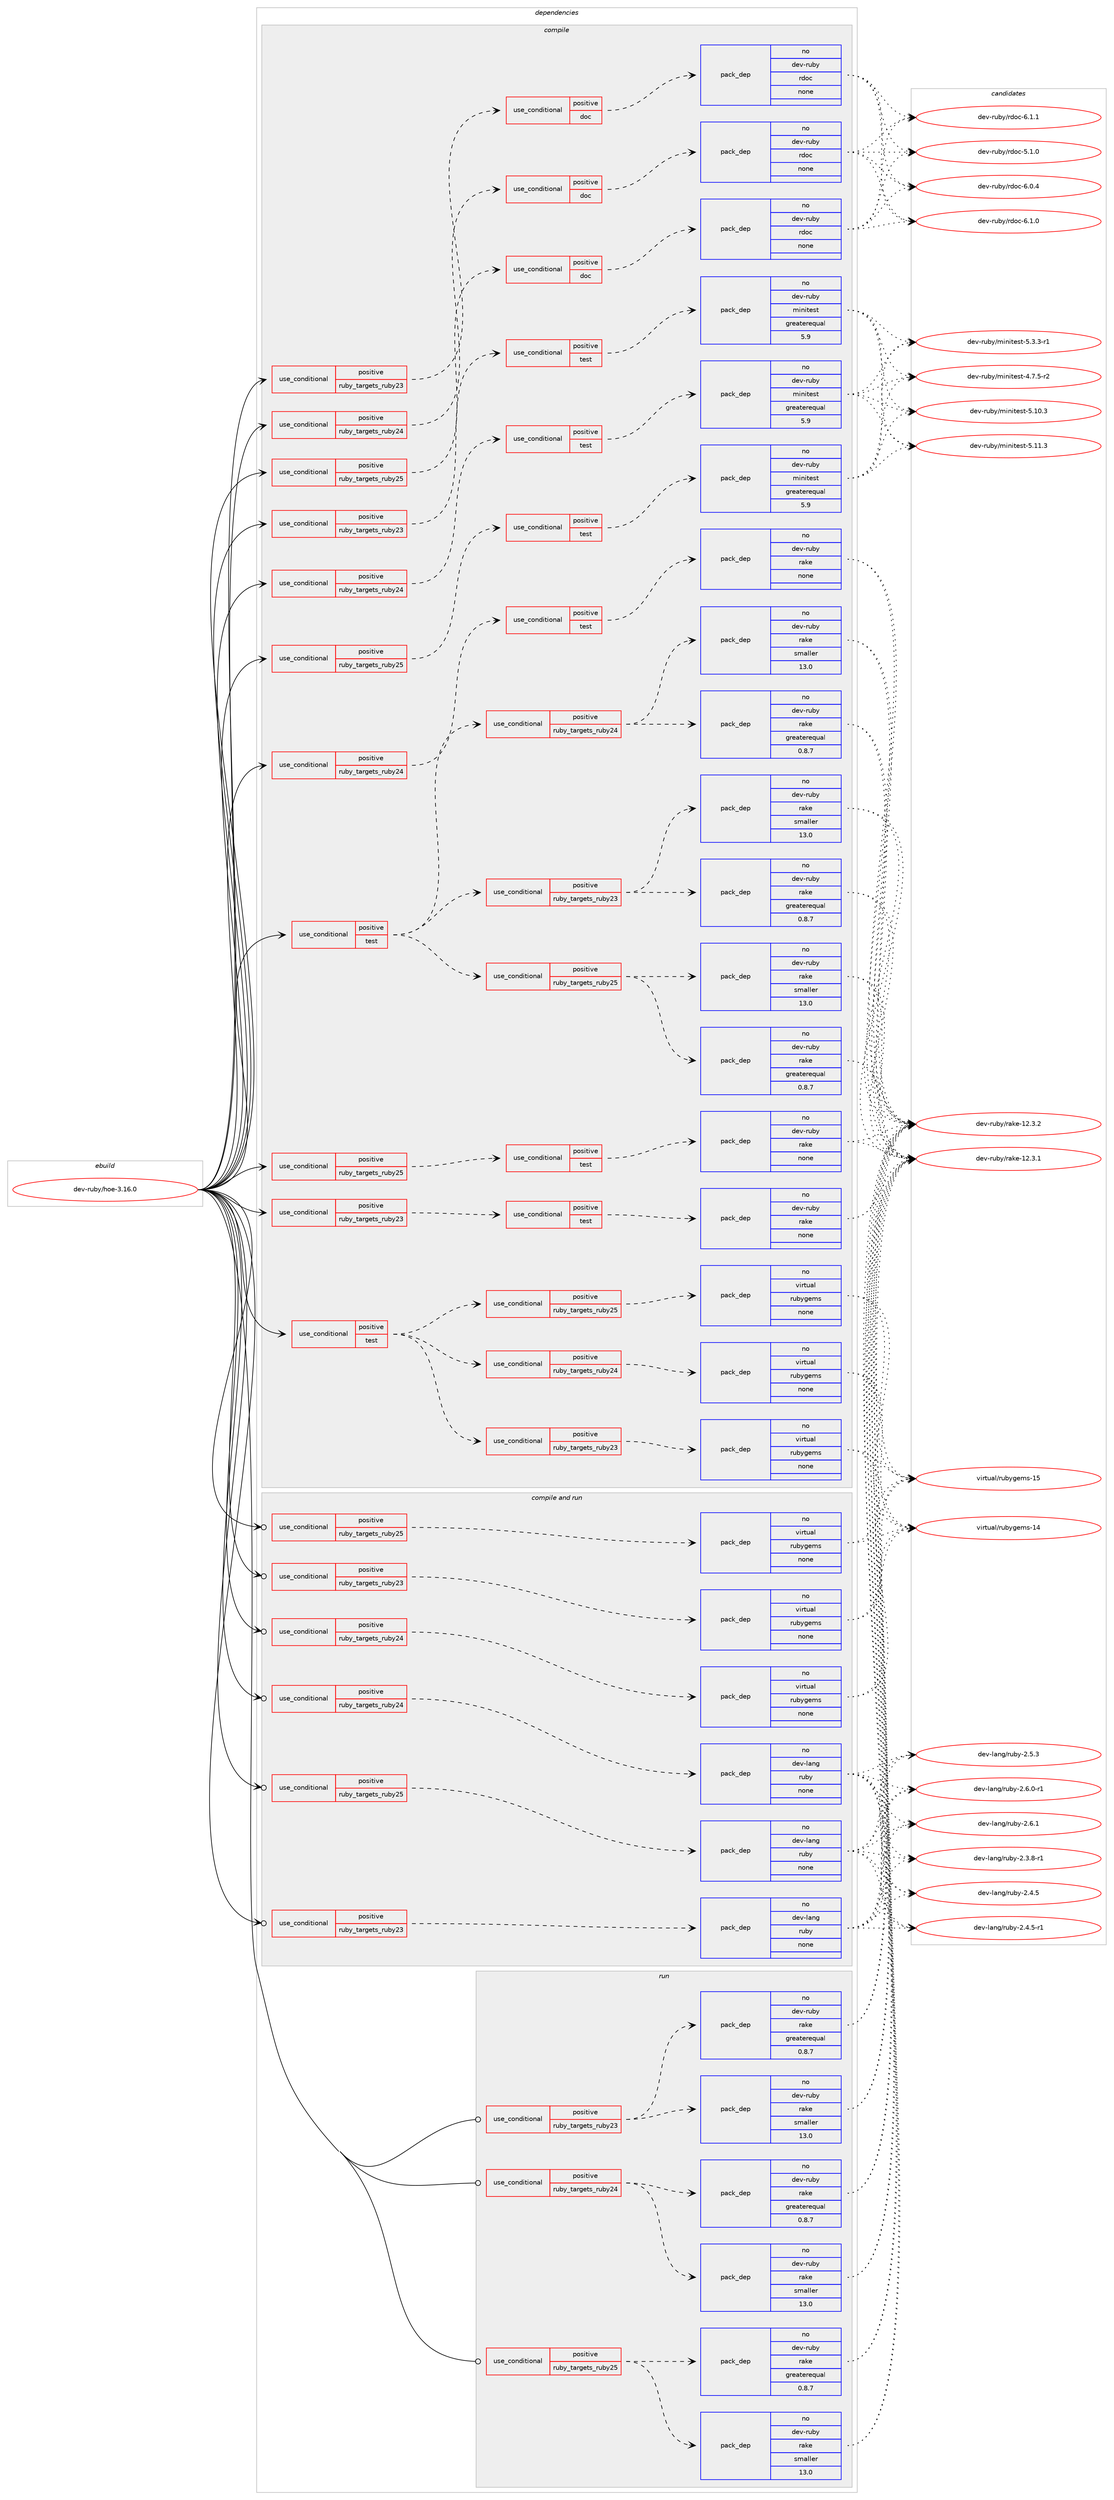 digraph prolog {

# *************
# Graph options
# *************

newrank=true;
concentrate=true;
compound=true;
graph [rankdir=LR,fontname=Helvetica,fontsize=10,ranksep=1.5];#, ranksep=2.5, nodesep=0.2];
edge  [arrowhead=vee];
node  [fontname=Helvetica,fontsize=10];

# **********
# The ebuild
# **********

subgraph cluster_leftcol {
color=gray;
rank=same;
label=<<i>ebuild</i>>;
id [label="dev-ruby/hoe-3.16.0", color=red, width=4, href="../dev-ruby/hoe-3.16.0.svg"];
}

# ****************
# The dependencies
# ****************

subgraph cluster_midcol {
color=gray;
label=<<i>dependencies</i>>;
subgraph cluster_compile {
fillcolor="#eeeeee";
style=filled;
label=<<i>compile</i>>;
subgraph cond402000 {
dependency1497497 [label=<<TABLE BORDER="0" CELLBORDER="1" CELLSPACING="0" CELLPADDING="4"><TR><TD ROWSPAN="3" CELLPADDING="10">use_conditional</TD></TR><TR><TD>positive</TD></TR><TR><TD>ruby_targets_ruby23</TD></TR></TABLE>>, shape=none, color=red];
subgraph cond402001 {
dependency1497498 [label=<<TABLE BORDER="0" CELLBORDER="1" CELLSPACING="0" CELLPADDING="4"><TR><TD ROWSPAN="3" CELLPADDING="10">use_conditional</TD></TR><TR><TD>positive</TD></TR><TR><TD>doc</TD></TR></TABLE>>, shape=none, color=red];
subgraph pack1072052 {
dependency1497499 [label=<<TABLE BORDER="0" CELLBORDER="1" CELLSPACING="0" CELLPADDING="4" WIDTH="220"><TR><TD ROWSPAN="6" CELLPADDING="30">pack_dep</TD></TR><TR><TD WIDTH="110">no</TD></TR><TR><TD>dev-ruby</TD></TR><TR><TD>rdoc</TD></TR><TR><TD>none</TD></TR><TR><TD></TD></TR></TABLE>>, shape=none, color=blue];
}
dependency1497498:e -> dependency1497499:w [weight=20,style="dashed",arrowhead="vee"];
}
dependency1497497:e -> dependency1497498:w [weight=20,style="dashed",arrowhead="vee"];
}
id:e -> dependency1497497:w [weight=20,style="solid",arrowhead="vee"];
subgraph cond402002 {
dependency1497500 [label=<<TABLE BORDER="0" CELLBORDER="1" CELLSPACING="0" CELLPADDING="4"><TR><TD ROWSPAN="3" CELLPADDING="10">use_conditional</TD></TR><TR><TD>positive</TD></TR><TR><TD>ruby_targets_ruby23</TD></TR></TABLE>>, shape=none, color=red];
subgraph cond402003 {
dependency1497501 [label=<<TABLE BORDER="0" CELLBORDER="1" CELLSPACING="0" CELLPADDING="4"><TR><TD ROWSPAN="3" CELLPADDING="10">use_conditional</TD></TR><TR><TD>positive</TD></TR><TR><TD>test</TD></TR></TABLE>>, shape=none, color=red];
subgraph pack1072053 {
dependency1497502 [label=<<TABLE BORDER="0" CELLBORDER="1" CELLSPACING="0" CELLPADDING="4" WIDTH="220"><TR><TD ROWSPAN="6" CELLPADDING="30">pack_dep</TD></TR><TR><TD WIDTH="110">no</TD></TR><TR><TD>dev-ruby</TD></TR><TR><TD>minitest</TD></TR><TR><TD>greaterequal</TD></TR><TR><TD>5.9</TD></TR></TABLE>>, shape=none, color=blue];
}
dependency1497501:e -> dependency1497502:w [weight=20,style="dashed",arrowhead="vee"];
}
dependency1497500:e -> dependency1497501:w [weight=20,style="dashed",arrowhead="vee"];
}
id:e -> dependency1497500:w [weight=20,style="solid",arrowhead="vee"];
subgraph cond402004 {
dependency1497503 [label=<<TABLE BORDER="0" CELLBORDER="1" CELLSPACING="0" CELLPADDING="4"><TR><TD ROWSPAN="3" CELLPADDING="10">use_conditional</TD></TR><TR><TD>positive</TD></TR><TR><TD>ruby_targets_ruby23</TD></TR></TABLE>>, shape=none, color=red];
subgraph cond402005 {
dependency1497504 [label=<<TABLE BORDER="0" CELLBORDER="1" CELLSPACING="0" CELLPADDING="4"><TR><TD ROWSPAN="3" CELLPADDING="10">use_conditional</TD></TR><TR><TD>positive</TD></TR><TR><TD>test</TD></TR></TABLE>>, shape=none, color=red];
subgraph pack1072054 {
dependency1497505 [label=<<TABLE BORDER="0" CELLBORDER="1" CELLSPACING="0" CELLPADDING="4" WIDTH="220"><TR><TD ROWSPAN="6" CELLPADDING="30">pack_dep</TD></TR><TR><TD WIDTH="110">no</TD></TR><TR><TD>dev-ruby</TD></TR><TR><TD>rake</TD></TR><TR><TD>none</TD></TR><TR><TD></TD></TR></TABLE>>, shape=none, color=blue];
}
dependency1497504:e -> dependency1497505:w [weight=20,style="dashed",arrowhead="vee"];
}
dependency1497503:e -> dependency1497504:w [weight=20,style="dashed",arrowhead="vee"];
}
id:e -> dependency1497503:w [weight=20,style="solid",arrowhead="vee"];
subgraph cond402006 {
dependency1497506 [label=<<TABLE BORDER="0" CELLBORDER="1" CELLSPACING="0" CELLPADDING="4"><TR><TD ROWSPAN="3" CELLPADDING="10">use_conditional</TD></TR><TR><TD>positive</TD></TR><TR><TD>ruby_targets_ruby24</TD></TR></TABLE>>, shape=none, color=red];
subgraph cond402007 {
dependency1497507 [label=<<TABLE BORDER="0" CELLBORDER="1" CELLSPACING="0" CELLPADDING="4"><TR><TD ROWSPAN="3" CELLPADDING="10">use_conditional</TD></TR><TR><TD>positive</TD></TR><TR><TD>doc</TD></TR></TABLE>>, shape=none, color=red];
subgraph pack1072055 {
dependency1497508 [label=<<TABLE BORDER="0" CELLBORDER="1" CELLSPACING="0" CELLPADDING="4" WIDTH="220"><TR><TD ROWSPAN="6" CELLPADDING="30">pack_dep</TD></TR><TR><TD WIDTH="110">no</TD></TR><TR><TD>dev-ruby</TD></TR><TR><TD>rdoc</TD></TR><TR><TD>none</TD></TR><TR><TD></TD></TR></TABLE>>, shape=none, color=blue];
}
dependency1497507:e -> dependency1497508:w [weight=20,style="dashed",arrowhead="vee"];
}
dependency1497506:e -> dependency1497507:w [weight=20,style="dashed",arrowhead="vee"];
}
id:e -> dependency1497506:w [weight=20,style="solid",arrowhead="vee"];
subgraph cond402008 {
dependency1497509 [label=<<TABLE BORDER="0" CELLBORDER="1" CELLSPACING="0" CELLPADDING="4"><TR><TD ROWSPAN="3" CELLPADDING="10">use_conditional</TD></TR><TR><TD>positive</TD></TR><TR><TD>ruby_targets_ruby24</TD></TR></TABLE>>, shape=none, color=red];
subgraph cond402009 {
dependency1497510 [label=<<TABLE BORDER="0" CELLBORDER="1" CELLSPACING="0" CELLPADDING="4"><TR><TD ROWSPAN="3" CELLPADDING="10">use_conditional</TD></TR><TR><TD>positive</TD></TR><TR><TD>test</TD></TR></TABLE>>, shape=none, color=red];
subgraph pack1072056 {
dependency1497511 [label=<<TABLE BORDER="0" CELLBORDER="1" CELLSPACING="0" CELLPADDING="4" WIDTH="220"><TR><TD ROWSPAN="6" CELLPADDING="30">pack_dep</TD></TR><TR><TD WIDTH="110">no</TD></TR><TR><TD>dev-ruby</TD></TR><TR><TD>minitest</TD></TR><TR><TD>greaterequal</TD></TR><TR><TD>5.9</TD></TR></TABLE>>, shape=none, color=blue];
}
dependency1497510:e -> dependency1497511:w [weight=20,style="dashed",arrowhead="vee"];
}
dependency1497509:e -> dependency1497510:w [weight=20,style="dashed",arrowhead="vee"];
}
id:e -> dependency1497509:w [weight=20,style="solid",arrowhead="vee"];
subgraph cond402010 {
dependency1497512 [label=<<TABLE BORDER="0" CELLBORDER="1" CELLSPACING="0" CELLPADDING="4"><TR><TD ROWSPAN="3" CELLPADDING="10">use_conditional</TD></TR><TR><TD>positive</TD></TR><TR><TD>ruby_targets_ruby24</TD></TR></TABLE>>, shape=none, color=red];
subgraph cond402011 {
dependency1497513 [label=<<TABLE BORDER="0" CELLBORDER="1" CELLSPACING="0" CELLPADDING="4"><TR><TD ROWSPAN="3" CELLPADDING="10">use_conditional</TD></TR><TR><TD>positive</TD></TR><TR><TD>test</TD></TR></TABLE>>, shape=none, color=red];
subgraph pack1072057 {
dependency1497514 [label=<<TABLE BORDER="0" CELLBORDER="1" CELLSPACING="0" CELLPADDING="4" WIDTH="220"><TR><TD ROWSPAN="6" CELLPADDING="30">pack_dep</TD></TR><TR><TD WIDTH="110">no</TD></TR><TR><TD>dev-ruby</TD></TR><TR><TD>rake</TD></TR><TR><TD>none</TD></TR><TR><TD></TD></TR></TABLE>>, shape=none, color=blue];
}
dependency1497513:e -> dependency1497514:w [weight=20,style="dashed",arrowhead="vee"];
}
dependency1497512:e -> dependency1497513:w [weight=20,style="dashed",arrowhead="vee"];
}
id:e -> dependency1497512:w [weight=20,style="solid",arrowhead="vee"];
subgraph cond402012 {
dependency1497515 [label=<<TABLE BORDER="0" CELLBORDER="1" CELLSPACING="0" CELLPADDING="4"><TR><TD ROWSPAN="3" CELLPADDING="10">use_conditional</TD></TR><TR><TD>positive</TD></TR><TR><TD>ruby_targets_ruby25</TD></TR></TABLE>>, shape=none, color=red];
subgraph cond402013 {
dependency1497516 [label=<<TABLE BORDER="0" CELLBORDER="1" CELLSPACING="0" CELLPADDING="4"><TR><TD ROWSPAN="3" CELLPADDING="10">use_conditional</TD></TR><TR><TD>positive</TD></TR><TR><TD>doc</TD></TR></TABLE>>, shape=none, color=red];
subgraph pack1072058 {
dependency1497517 [label=<<TABLE BORDER="0" CELLBORDER="1" CELLSPACING="0" CELLPADDING="4" WIDTH="220"><TR><TD ROWSPAN="6" CELLPADDING="30">pack_dep</TD></TR><TR><TD WIDTH="110">no</TD></TR><TR><TD>dev-ruby</TD></TR><TR><TD>rdoc</TD></TR><TR><TD>none</TD></TR><TR><TD></TD></TR></TABLE>>, shape=none, color=blue];
}
dependency1497516:e -> dependency1497517:w [weight=20,style="dashed",arrowhead="vee"];
}
dependency1497515:e -> dependency1497516:w [weight=20,style="dashed",arrowhead="vee"];
}
id:e -> dependency1497515:w [weight=20,style="solid",arrowhead="vee"];
subgraph cond402014 {
dependency1497518 [label=<<TABLE BORDER="0" CELLBORDER="1" CELLSPACING="0" CELLPADDING="4"><TR><TD ROWSPAN="3" CELLPADDING="10">use_conditional</TD></TR><TR><TD>positive</TD></TR><TR><TD>ruby_targets_ruby25</TD></TR></TABLE>>, shape=none, color=red];
subgraph cond402015 {
dependency1497519 [label=<<TABLE BORDER="0" CELLBORDER="1" CELLSPACING="0" CELLPADDING="4"><TR><TD ROWSPAN="3" CELLPADDING="10">use_conditional</TD></TR><TR><TD>positive</TD></TR><TR><TD>test</TD></TR></TABLE>>, shape=none, color=red];
subgraph pack1072059 {
dependency1497520 [label=<<TABLE BORDER="0" CELLBORDER="1" CELLSPACING="0" CELLPADDING="4" WIDTH="220"><TR><TD ROWSPAN="6" CELLPADDING="30">pack_dep</TD></TR><TR><TD WIDTH="110">no</TD></TR><TR><TD>dev-ruby</TD></TR><TR><TD>minitest</TD></TR><TR><TD>greaterequal</TD></TR><TR><TD>5.9</TD></TR></TABLE>>, shape=none, color=blue];
}
dependency1497519:e -> dependency1497520:w [weight=20,style="dashed",arrowhead="vee"];
}
dependency1497518:e -> dependency1497519:w [weight=20,style="dashed",arrowhead="vee"];
}
id:e -> dependency1497518:w [weight=20,style="solid",arrowhead="vee"];
subgraph cond402016 {
dependency1497521 [label=<<TABLE BORDER="0" CELLBORDER="1" CELLSPACING="0" CELLPADDING="4"><TR><TD ROWSPAN="3" CELLPADDING="10">use_conditional</TD></TR><TR><TD>positive</TD></TR><TR><TD>ruby_targets_ruby25</TD></TR></TABLE>>, shape=none, color=red];
subgraph cond402017 {
dependency1497522 [label=<<TABLE BORDER="0" CELLBORDER="1" CELLSPACING="0" CELLPADDING="4"><TR><TD ROWSPAN="3" CELLPADDING="10">use_conditional</TD></TR><TR><TD>positive</TD></TR><TR><TD>test</TD></TR></TABLE>>, shape=none, color=red];
subgraph pack1072060 {
dependency1497523 [label=<<TABLE BORDER="0" CELLBORDER="1" CELLSPACING="0" CELLPADDING="4" WIDTH="220"><TR><TD ROWSPAN="6" CELLPADDING="30">pack_dep</TD></TR><TR><TD WIDTH="110">no</TD></TR><TR><TD>dev-ruby</TD></TR><TR><TD>rake</TD></TR><TR><TD>none</TD></TR><TR><TD></TD></TR></TABLE>>, shape=none, color=blue];
}
dependency1497522:e -> dependency1497523:w [weight=20,style="dashed",arrowhead="vee"];
}
dependency1497521:e -> dependency1497522:w [weight=20,style="dashed",arrowhead="vee"];
}
id:e -> dependency1497521:w [weight=20,style="solid",arrowhead="vee"];
subgraph cond402018 {
dependency1497524 [label=<<TABLE BORDER="0" CELLBORDER="1" CELLSPACING="0" CELLPADDING="4"><TR><TD ROWSPAN="3" CELLPADDING="10">use_conditional</TD></TR><TR><TD>positive</TD></TR><TR><TD>test</TD></TR></TABLE>>, shape=none, color=red];
subgraph cond402019 {
dependency1497525 [label=<<TABLE BORDER="0" CELLBORDER="1" CELLSPACING="0" CELLPADDING="4"><TR><TD ROWSPAN="3" CELLPADDING="10">use_conditional</TD></TR><TR><TD>positive</TD></TR><TR><TD>ruby_targets_ruby23</TD></TR></TABLE>>, shape=none, color=red];
subgraph pack1072061 {
dependency1497526 [label=<<TABLE BORDER="0" CELLBORDER="1" CELLSPACING="0" CELLPADDING="4" WIDTH="220"><TR><TD ROWSPAN="6" CELLPADDING="30">pack_dep</TD></TR><TR><TD WIDTH="110">no</TD></TR><TR><TD>dev-ruby</TD></TR><TR><TD>rake</TD></TR><TR><TD>greaterequal</TD></TR><TR><TD>0.8.7</TD></TR></TABLE>>, shape=none, color=blue];
}
dependency1497525:e -> dependency1497526:w [weight=20,style="dashed",arrowhead="vee"];
subgraph pack1072062 {
dependency1497527 [label=<<TABLE BORDER="0" CELLBORDER="1" CELLSPACING="0" CELLPADDING="4" WIDTH="220"><TR><TD ROWSPAN="6" CELLPADDING="30">pack_dep</TD></TR><TR><TD WIDTH="110">no</TD></TR><TR><TD>dev-ruby</TD></TR><TR><TD>rake</TD></TR><TR><TD>smaller</TD></TR><TR><TD>13.0</TD></TR></TABLE>>, shape=none, color=blue];
}
dependency1497525:e -> dependency1497527:w [weight=20,style="dashed",arrowhead="vee"];
}
dependency1497524:e -> dependency1497525:w [weight=20,style="dashed",arrowhead="vee"];
subgraph cond402020 {
dependency1497528 [label=<<TABLE BORDER="0" CELLBORDER="1" CELLSPACING="0" CELLPADDING="4"><TR><TD ROWSPAN="3" CELLPADDING="10">use_conditional</TD></TR><TR><TD>positive</TD></TR><TR><TD>ruby_targets_ruby24</TD></TR></TABLE>>, shape=none, color=red];
subgraph pack1072063 {
dependency1497529 [label=<<TABLE BORDER="0" CELLBORDER="1" CELLSPACING="0" CELLPADDING="4" WIDTH="220"><TR><TD ROWSPAN="6" CELLPADDING="30">pack_dep</TD></TR><TR><TD WIDTH="110">no</TD></TR><TR><TD>dev-ruby</TD></TR><TR><TD>rake</TD></TR><TR><TD>greaterequal</TD></TR><TR><TD>0.8.7</TD></TR></TABLE>>, shape=none, color=blue];
}
dependency1497528:e -> dependency1497529:w [weight=20,style="dashed",arrowhead="vee"];
subgraph pack1072064 {
dependency1497530 [label=<<TABLE BORDER="0" CELLBORDER="1" CELLSPACING="0" CELLPADDING="4" WIDTH="220"><TR><TD ROWSPAN="6" CELLPADDING="30">pack_dep</TD></TR><TR><TD WIDTH="110">no</TD></TR><TR><TD>dev-ruby</TD></TR><TR><TD>rake</TD></TR><TR><TD>smaller</TD></TR><TR><TD>13.0</TD></TR></TABLE>>, shape=none, color=blue];
}
dependency1497528:e -> dependency1497530:w [weight=20,style="dashed",arrowhead="vee"];
}
dependency1497524:e -> dependency1497528:w [weight=20,style="dashed",arrowhead="vee"];
subgraph cond402021 {
dependency1497531 [label=<<TABLE BORDER="0" CELLBORDER="1" CELLSPACING="0" CELLPADDING="4"><TR><TD ROWSPAN="3" CELLPADDING="10">use_conditional</TD></TR><TR><TD>positive</TD></TR><TR><TD>ruby_targets_ruby25</TD></TR></TABLE>>, shape=none, color=red];
subgraph pack1072065 {
dependency1497532 [label=<<TABLE BORDER="0" CELLBORDER="1" CELLSPACING="0" CELLPADDING="4" WIDTH="220"><TR><TD ROWSPAN="6" CELLPADDING="30">pack_dep</TD></TR><TR><TD WIDTH="110">no</TD></TR><TR><TD>dev-ruby</TD></TR><TR><TD>rake</TD></TR><TR><TD>greaterequal</TD></TR><TR><TD>0.8.7</TD></TR></TABLE>>, shape=none, color=blue];
}
dependency1497531:e -> dependency1497532:w [weight=20,style="dashed",arrowhead="vee"];
subgraph pack1072066 {
dependency1497533 [label=<<TABLE BORDER="0" CELLBORDER="1" CELLSPACING="0" CELLPADDING="4" WIDTH="220"><TR><TD ROWSPAN="6" CELLPADDING="30">pack_dep</TD></TR><TR><TD WIDTH="110">no</TD></TR><TR><TD>dev-ruby</TD></TR><TR><TD>rake</TD></TR><TR><TD>smaller</TD></TR><TR><TD>13.0</TD></TR></TABLE>>, shape=none, color=blue];
}
dependency1497531:e -> dependency1497533:w [weight=20,style="dashed",arrowhead="vee"];
}
dependency1497524:e -> dependency1497531:w [weight=20,style="dashed",arrowhead="vee"];
}
id:e -> dependency1497524:w [weight=20,style="solid",arrowhead="vee"];
subgraph cond402022 {
dependency1497534 [label=<<TABLE BORDER="0" CELLBORDER="1" CELLSPACING="0" CELLPADDING="4"><TR><TD ROWSPAN="3" CELLPADDING="10">use_conditional</TD></TR><TR><TD>positive</TD></TR><TR><TD>test</TD></TR></TABLE>>, shape=none, color=red];
subgraph cond402023 {
dependency1497535 [label=<<TABLE BORDER="0" CELLBORDER="1" CELLSPACING="0" CELLPADDING="4"><TR><TD ROWSPAN="3" CELLPADDING="10">use_conditional</TD></TR><TR><TD>positive</TD></TR><TR><TD>ruby_targets_ruby23</TD></TR></TABLE>>, shape=none, color=red];
subgraph pack1072067 {
dependency1497536 [label=<<TABLE BORDER="0" CELLBORDER="1" CELLSPACING="0" CELLPADDING="4" WIDTH="220"><TR><TD ROWSPAN="6" CELLPADDING="30">pack_dep</TD></TR><TR><TD WIDTH="110">no</TD></TR><TR><TD>virtual</TD></TR><TR><TD>rubygems</TD></TR><TR><TD>none</TD></TR><TR><TD></TD></TR></TABLE>>, shape=none, color=blue];
}
dependency1497535:e -> dependency1497536:w [weight=20,style="dashed",arrowhead="vee"];
}
dependency1497534:e -> dependency1497535:w [weight=20,style="dashed",arrowhead="vee"];
subgraph cond402024 {
dependency1497537 [label=<<TABLE BORDER="0" CELLBORDER="1" CELLSPACING="0" CELLPADDING="4"><TR><TD ROWSPAN="3" CELLPADDING="10">use_conditional</TD></TR><TR><TD>positive</TD></TR><TR><TD>ruby_targets_ruby24</TD></TR></TABLE>>, shape=none, color=red];
subgraph pack1072068 {
dependency1497538 [label=<<TABLE BORDER="0" CELLBORDER="1" CELLSPACING="0" CELLPADDING="4" WIDTH="220"><TR><TD ROWSPAN="6" CELLPADDING="30">pack_dep</TD></TR><TR><TD WIDTH="110">no</TD></TR><TR><TD>virtual</TD></TR><TR><TD>rubygems</TD></TR><TR><TD>none</TD></TR><TR><TD></TD></TR></TABLE>>, shape=none, color=blue];
}
dependency1497537:e -> dependency1497538:w [weight=20,style="dashed",arrowhead="vee"];
}
dependency1497534:e -> dependency1497537:w [weight=20,style="dashed",arrowhead="vee"];
subgraph cond402025 {
dependency1497539 [label=<<TABLE BORDER="0" CELLBORDER="1" CELLSPACING="0" CELLPADDING="4"><TR><TD ROWSPAN="3" CELLPADDING="10">use_conditional</TD></TR><TR><TD>positive</TD></TR><TR><TD>ruby_targets_ruby25</TD></TR></TABLE>>, shape=none, color=red];
subgraph pack1072069 {
dependency1497540 [label=<<TABLE BORDER="0" CELLBORDER="1" CELLSPACING="0" CELLPADDING="4" WIDTH="220"><TR><TD ROWSPAN="6" CELLPADDING="30">pack_dep</TD></TR><TR><TD WIDTH="110">no</TD></TR><TR><TD>virtual</TD></TR><TR><TD>rubygems</TD></TR><TR><TD>none</TD></TR><TR><TD></TD></TR></TABLE>>, shape=none, color=blue];
}
dependency1497539:e -> dependency1497540:w [weight=20,style="dashed",arrowhead="vee"];
}
dependency1497534:e -> dependency1497539:w [weight=20,style="dashed",arrowhead="vee"];
}
id:e -> dependency1497534:w [weight=20,style="solid",arrowhead="vee"];
}
subgraph cluster_compileandrun {
fillcolor="#eeeeee";
style=filled;
label=<<i>compile and run</i>>;
subgraph cond402026 {
dependency1497541 [label=<<TABLE BORDER="0" CELLBORDER="1" CELLSPACING="0" CELLPADDING="4"><TR><TD ROWSPAN="3" CELLPADDING="10">use_conditional</TD></TR><TR><TD>positive</TD></TR><TR><TD>ruby_targets_ruby23</TD></TR></TABLE>>, shape=none, color=red];
subgraph pack1072070 {
dependency1497542 [label=<<TABLE BORDER="0" CELLBORDER="1" CELLSPACING="0" CELLPADDING="4" WIDTH="220"><TR><TD ROWSPAN="6" CELLPADDING="30">pack_dep</TD></TR><TR><TD WIDTH="110">no</TD></TR><TR><TD>dev-lang</TD></TR><TR><TD>ruby</TD></TR><TR><TD>none</TD></TR><TR><TD></TD></TR></TABLE>>, shape=none, color=blue];
}
dependency1497541:e -> dependency1497542:w [weight=20,style="dashed",arrowhead="vee"];
}
id:e -> dependency1497541:w [weight=20,style="solid",arrowhead="odotvee"];
subgraph cond402027 {
dependency1497543 [label=<<TABLE BORDER="0" CELLBORDER="1" CELLSPACING="0" CELLPADDING="4"><TR><TD ROWSPAN="3" CELLPADDING="10">use_conditional</TD></TR><TR><TD>positive</TD></TR><TR><TD>ruby_targets_ruby23</TD></TR></TABLE>>, shape=none, color=red];
subgraph pack1072071 {
dependency1497544 [label=<<TABLE BORDER="0" CELLBORDER="1" CELLSPACING="0" CELLPADDING="4" WIDTH="220"><TR><TD ROWSPAN="6" CELLPADDING="30">pack_dep</TD></TR><TR><TD WIDTH="110">no</TD></TR><TR><TD>virtual</TD></TR><TR><TD>rubygems</TD></TR><TR><TD>none</TD></TR><TR><TD></TD></TR></TABLE>>, shape=none, color=blue];
}
dependency1497543:e -> dependency1497544:w [weight=20,style="dashed",arrowhead="vee"];
}
id:e -> dependency1497543:w [weight=20,style="solid",arrowhead="odotvee"];
subgraph cond402028 {
dependency1497545 [label=<<TABLE BORDER="0" CELLBORDER="1" CELLSPACING="0" CELLPADDING="4"><TR><TD ROWSPAN="3" CELLPADDING="10">use_conditional</TD></TR><TR><TD>positive</TD></TR><TR><TD>ruby_targets_ruby24</TD></TR></TABLE>>, shape=none, color=red];
subgraph pack1072072 {
dependency1497546 [label=<<TABLE BORDER="0" CELLBORDER="1" CELLSPACING="0" CELLPADDING="4" WIDTH="220"><TR><TD ROWSPAN="6" CELLPADDING="30">pack_dep</TD></TR><TR><TD WIDTH="110">no</TD></TR><TR><TD>dev-lang</TD></TR><TR><TD>ruby</TD></TR><TR><TD>none</TD></TR><TR><TD></TD></TR></TABLE>>, shape=none, color=blue];
}
dependency1497545:e -> dependency1497546:w [weight=20,style="dashed",arrowhead="vee"];
}
id:e -> dependency1497545:w [weight=20,style="solid",arrowhead="odotvee"];
subgraph cond402029 {
dependency1497547 [label=<<TABLE BORDER="0" CELLBORDER="1" CELLSPACING="0" CELLPADDING="4"><TR><TD ROWSPAN="3" CELLPADDING="10">use_conditional</TD></TR><TR><TD>positive</TD></TR><TR><TD>ruby_targets_ruby24</TD></TR></TABLE>>, shape=none, color=red];
subgraph pack1072073 {
dependency1497548 [label=<<TABLE BORDER="0" CELLBORDER="1" CELLSPACING="0" CELLPADDING="4" WIDTH="220"><TR><TD ROWSPAN="6" CELLPADDING="30">pack_dep</TD></TR><TR><TD WIDTH="110">no</TD></TR><TR><TD>virtual</TD></TR><TR><TD>rubygems</TD></TR><TR><TD>none</TD></TR><TR><TD></TD></TR></TABLE>>, shape=none, color=blue];
}
dependency1497547:e -> dependency1497548:w [weight=20,style="dashed",arrowhead="vee"];
}
id:e -> dependency1497547:w [weight=20,style="solid",arrowhead="odotvee"];
subgraph cond402030 {
dependency1497549 [label=<<TABLE BORDER="0" CELLBORDER="1" CELLSPACING="0" CELLPADDING="4"><TR><TD ROWSPAN="3" CELLPADDING="10">use_conditional</TD></TR><TR><TD>positive</TD></TR><TR><TD>ruby_targets_ruby25</TD></TR></TABLE>>, shape=none, color=red];
subgraph pack1072074 {
dependency1497550 [label=<<TABLE BORDER="0" CELLBORDER="1" CELLSPACING="0" CELLPADDING="4" WIDTH="220"><TR><TD ROWSPAN="6" CELLPADDING="30">pack_dep</TD></TR><TR><TD WIDTH="110">no</TD></TR><TR><TD>dev-lang</TD></TR><TR><TD>ruby</TD></TR><TR><TD>none</TD></TR><TR><TD></TD></TR></TABLE>>, shape=none, color=blue];
}
dependency1497549:e -> dependency1497550:w [weight=20,style="dashed",arrowhead="vee"];
}
id:e -> dependency1497549:w [weight=20,style="solid",arrowhead="odotvee"];
subgraph cond402031 {
dependency1497551 [label=<<TABLE BORDER="0" CELLBORDER="1" CELLSPACING="0" CELLPADDING="4"><TR><TD ROWSPAN="3" CELLPADDING="10">use_conditional</TD></TR><TR><TD>positive</TD></TR><TR><TD>ruby_targets_ruby25</TD></TR></TABLE>>, shape=none, color=red];
subgraph pack1072075 {
dependency1497552 [label=<<TABLE BORDER="0" CELLBORDER="1" CELLSPACING="0" CELLPADDING="4" WIDTH="220"><TR><TD ROWSPAN="6" CELLPADDING="30">pack_dep</TD></TR><TR><TD WIDTH="110">no</TD></TR><TR><TD>virtual</TD></TR><TR><TD>rubygems</TD></TR><TR><TD>none</TD></TR><TR><TD></TD></TR></TABLE>>, shape=none, color=blue];
}
dependency1497551:e -> dependency1497552:w [weight=20,style="dashed",arrowhead="vee"];
}
id:e -> dependency1497551:w [weight=20,style="solid",arrowhead="odotvee"];
}
subgraph cluster_run {
fillcolor="#eeeeee";
style=filled;
label=<<i>run</i>>;
subgraph cond402032 {
dependency1497553 [label=<<TABLE BORDER="0" CELLBORDER="1" CELLSPACING="0" CELLPADDING="4"><TR><TD ROWSPAN="3" CELLPADDING="10">use_conditional</TD></TR><TR><TD>positive</TD></TR><TR><TD>ruby_targets_ruby23</TD></TR></TABLE>>, shape=none, color=red];
subgraph pack1072076 {
dependency1497554 [label=<<TABLE BORDER="0" CELLBORDER="1" CELLSPACING="0" CELLPADDING="4" WIDTH="220"><TR><TD ROWSPAN="6" CELLPADDING="30">pack_dep</TD></TR><TR><TD WIDTH="110">no</TD></TR><TR><TD>dev-ruby</TD></TR><TR><TD>rake</TD></TR><TR><TD>greaterequal</TD></TR><TR><TD>0.8.7</TD></TR></TABLE>>, shape=none, color=blue];
}
dependency1497553:e -> dependency1497554:w [weight=20,style="dashed",arrowhead="vee"];
subgraph pack1072077 {
dependency1497555 [label=<<TABLE BORDER="0" CELLBORDER="1" CELLSPACING="0" CELLPADDING="4" WIDTH="220"><TR><TD ROWSPAN="6" CELLPADDING="30">pack_dep</TD></TR><TR><TD WIDTH="110">no</TD></TR><TR><TD>dev-ruby</TD></TR><TR><TD>rake</TD></TR><TR><TD>smaller</TD></TR><TR><TD>13.0</TD></TR></TABLE>>, shape=none, color=blue];
}
dependency1497553:e -> dependency1497555:w [weight=20,style="dashed",arrowhead="vee"];
}
id:e -> dependency1497553:w [weight=20,style="solid",arrowhead="odot"];
subgraph cond402033 {
dependency1497556 [label=<<TABLE BORDER="0" CELLBORDER="1" CELLSPACING="0" CELLPADDING="4"><TR><TD ROWSPAN="3" CELLPADDING="10">use_conditional</TD></TR><TR><TD>positive</TD></TR><TR><TD>ruby_targets_ruby24</TD></TR></TABLE>>, shape=none, color=red];
subgraph pack1072078 {
dependency1497557 [label=<<TABLE BORDER="0" CELLBORDER="1" CELLSPACING="0" CELLPADDING="4" WIDTH="220"><TR><TD ROWSPAN="6" CELLPADDING="30">pack_dep</TD></TR><TR><TD WIDTH="110">no</TD></TR><TR><TD>dev-ruby</TD></TR><TR><TD>rake</TD></TR><TR><TD>greaterequal</TD></TR><TR><TD>0.8.7</TD></TR></TABLE>>, shape=none, color=blue];
}
dependency1497556:e -> dependency1497557:w [weight=20,style="dashed",arrowhead="vee"];
subgraph pack1072079 {
dependency1497558 [label=<<TABLE BORDER="0" CELLBORDER="1" CELLSPACING="0" CELLPADDING="4" WIDTH="220"><TR><TD ROWSPAN="6" CELLPADDING="30">pack_dep</TD></TR><TR><TD WIDTH="110">no</TD></TR><TR><TD>dev-ruby</TD></TR><TR><TD>rake</TD></TR><TR><TD>smaller</TD></TR><TR><TD>13.0</TD></TR></TABLE>>, shape=none, color=blue];
}
dependency1497556:e -> dependency1497558:w [weight=20,style="dashed",arrowhead="vee"];
}
id:e -> dependency1497556:w [weight=20,style="solid",arrowhead="odot"];
subgraph cond402034 {
dependency1497559 [label=<<TABLE BORDER="0" CELLBORDER="1" CELLSPACING="0" CELLPADDING="4"><TR><TD ROWSPAN="3" CELLPADDING="10">use_conditional</TD></TR><TR><TD>positive</TD></TR><TR><TD>ruby_targets_ruby25</TD></TR></TABLE>>, shape=none, color=red];
subgraph pack1072080 {
dependency1497560 [label=<<TABLE BORDER="0" CELLBORDER="1" CELLSPACING="0" CELLPADDING="4" WIDTH="220"><TR><TD ROWSPAN="6" CELLPADDING="30">pack_dep</TD></TR><TR><TD WIDTH="110">no</TD></TR><TR><TD>dev-ruby</TD></TR><TR><TD>rake</TD></TR><TR><TD>greaterequal</TD></TR><TR><TD>0.8.7</TD></TR></TABLE>>, shape=none, color=blue];
}
dependency1497559:e -> dependency1497560:w [weight=20,style="dashed",arrowhead="vee"];
subgraph pack1072081 {
dependency1497561 [label=<<TABLE BORDER="0" CELLBORDER="1" CELLSPACING="0" CELLPADDING="4" WIDTH="220"><TR><TD ROWSPAN="6" CELLPADDING="30">pack_dep</TD></TR><TR><TD WIDTH="110">no</TD></TR><TR><TD>dev-ruby</TD></TR><TR><TD>rake</TD></TR><TR><TD>smaller</TD></TR><TR><TD>13.0</TD></TR></TABLE>>, shape=none, color=blue];
}
dependency1497559:e -> dependency1497561:w [weight=20,style="dashed",arrowhead="vee"];
}
id:e -> dependency1497559:w [weight=20,style="solid",arrowhead="odot"];
}
}

# **************
# The candidates
# **************

subgraph cluster_choices {
rank=same;
color=gray;
label=<<i>candidates</i>>;

subgraph choice1072052 {
color=black;
nodesep=1;
choice10010111845114117981214711410011199455346494648 [label="dev-ruby/rdoc-5.1.0", color=red, width=4,href="../dev-ruby/rdoc-5.1.0.svg"];
choice10010111845114117981214711410011199455446484652 [label="dev-ruby/rdoc-6.0.4", color=red, width=4,href="../dev-ruby/rdoc-6.0.4.svg"];
choice10010111845114117981214711410011199455446494648 [label="dev-ruby/rdoc-6.1.0", color=red, width=4,href="../dev-ruby/rdoc-6.1.0.svg"];
choice10010111845114117981214711410011199455446494649 [label="dev-ruby/rdoc-6.1.1", color=red, width=4,href="../dev-ruby/rdoc-6.1.1.svg"];
dependency1497499:e -> choice10010111845114117981214711410011199455346494648:w [style=dotted,weight="100"];
dependency1497499:e -> choice10010111845114117981214711410011199455446484652:w [style=dotted,weight="100"];
dependency1497499:e -> choice10010111845114117981214711410011199455446494648:w [style=dotted,weight="100"];
dependency1497499:e -> choice10010111845114117981214711410011199455446494649:w [style=dotted,weight="100"];
}
subgraph choice1072053 {
color=black;
nodesep=1;
choice1001011184511411798121471091051101051161011151164552465546534511450 [label="dev-ruby/minitest-4.7.5-r2", color=red, width=4,href="../dev-ruby/minitest-4.7.5-r2.svg"];
choice10010111845114117981214710910511010511610111511645534649484651 [label="dev-ruby/minitest-5.10.3", color=red, width=4,href="../dev-ruby/minitest-5.10.3.svg"];
choice10010111845114117981214710910511010511610111511645534649494651 [label="dev-ruby/minitest-5.11.3", color=red, width=4,href="../dev-ruby/minitest-5.11.3.svg"];
choice1001011184511411798121471091051101051161011151164553465146514511449 [label="dev-ruby/minitest-5.3.3-r1", color=red, width=4,href="../dev-ruby/minitest-5.3.3-r1.svg"];
dependency1497502:e -> choice1001011184511411798121471091051101051161011151164552465546534511450:w [style=dotted,weight="100"];
dependency1497502:e -> choice10010111845114117981214710910511010511610111511645534649484651:w [style=dotted,weight="100"];
dependency1497502:e -> choice10010111845114117981214710910511010511610111511645534649494651:w [style=dotted,weight="100"];
dependency1497502:e -> choice1001011184511411798121471091051101051161011151164553465146514511449:w [style=dotted,weight="100"];
}
subgraph choice1072054 {
color=black;
nodesep=1;
choice1001011184511411798121471149710710145495046514649 [label="dev-ruby/rake-12.3.1", color=red, width=4,href="../dev-ruby/rake-12.3.1.svg"];
choice1001011184511411798121471149710710145495046514650 [label="dev-ruby/rake-12.3.2", color=red, width=4,href="../dev-ruby/rake-12.3.2.svg"];
dependency1497505:e -> choice1001011184511411798121471149710710145495046514649:w [style=dotted,weight="100"];
dependency1497505:e -> choice1001011184511411798121471149710710145495046514650:w [style=dotted,weight="100"];
}
subgraph choice1072055 {
color=black;
nodesep=1;
choice10010111845114117981214711410011199455346494648 [label="dev-ruby/rdoc-5.1.0", color=red, width=4,href="../dev-ruby/rdoc-5.1.0.svg"];
choice10010111845114117981214711410011199455446484652 [label="dev-ruby/rdoc-6.0.4", color=red, width=4,href="../dev-ruby/rdoc-6.0.4.svg"];
choice10010111845114117981214711410011199455446494648 [label="dev-ruby/rdoc-6.1.0", color=red, width=4,href="../dev-ruby/rdoc-6.1.0.svg"];
choice10010111845114117981214711410011199455446494649 [label="dev-ruby/rdoc-6.1.1", color=red, width=4,href="../dev-ruby/rdoc-6.1.1.svg"];
dependency1497508:e -> choice10010111845114117981214711410011199455346494648:w [style=dotted,weight="100"];
dependency1497508:e -> choice10010111845114117981214711410011199455446484652:w [style=dotted,weight="100"];
dependency1497508:e -> choice10010111845114117981214711410011199455446494648:w [style=dotted,weight="100"];
dependency1497508:e -> choice10010111845114117981214711410011199455446494649:w [style=dotted,weight="100"];
}
subgraph choice1072056 {
color=black;
nodesep=1;
choice1001011184511411798121471091051101051161011151164552465546534511450 [label="dev-ruby/minitest-4.7.5-r2", color=red, width=4,href="../dev-ruby/minitest-4.7.5-r2.svg"];
choice10010111845114117981214710910511010511610111511645534649484651 [label="dev-ruby/minitest-5.10.3", color=red, width=4,href="../dev-ruby/minitest-5.10.3.svg"];
choice10010111845114117981214710910511010511610111511645534649494651 [label="dev-ruby/minitest-5.11.3", color=red, width=4,href="../dev-ruby/minitest-5.11.3.svg"];
choice1001011184511411798121471091051101051161011151164553465146514511449 [label="dev-ruby/minitest-5.3.3-r1", color=red, width=4,href="../dev-ruby/minitest-5.3.3-r1.svg"];
dependency1497511:e -> choice1001011184511411798121471091051101051161011151164552465546534511450:w [style=dotted,weight="100"];
dependency1497511:e -> choice10010111845114117981214710910511010511610111511645534649484651:w [style=dotted,weight="100"];
dependency1497511:e -> choice10010111845114117981214710910511010511610111511645534649494651:w [style=dotted,weight="100"];
dependency1497511:e -> choice1001011184511411798121471091051101051161011151164553465146514511449:w [style=dotted,weight="100"];
}
subgraph choice1072057 {
color=black;
nodesep=1;
choice1001011184511411798121471149710710145495046514649 [label="dev-ruby/rake-12.3.1", color=red, width=4,href="../dev-ruby/rake-12.3.1.svg"];
choice1001011184511411798121471149710710145495046514650 [label="dev-ruby/rake-12.3.2", color=red, width=4,href="../dev-ruby/rake-12.3.2.svg"];
dependency1497514:e -> choice1001011184511411798121471149710710145495046514649:w [style=dotted,weight="100"];
dependency1497514:e -> choice1001011184511411798121471149710710145495046514650:w [style=dotted,weight="100"];
}
subgraph choice1072058 {
color=black;
nodesep=1;
choice10010111845114117981214711410011199455346494648 [label="dev-ruby/rdoc-5.1.0", color=red, width=4,href="../dev-ruby/rdoc-5.1.0.svg"];
choice10010111845114117981214711410011199455446484652 [label="dev-ruby/rdoc-6.0.4", color=red, width=4,href="../dev-ruby/rdoc-6.0.4.svg"];
choice10010111845114117981214711410011199455446494648 [label="dev-ruby/rdoc-6.1.0", color=red, width=4,href="../dev-ruby/rdoc-6.1.0.svg"];
choice10010111845114117981214711410011199455446494649 [label="dev-ruby/rdoc-6.1.1", color=red, width=4,href="../dev-ruby/rdoc-6.1.1.svg"];
dependency1497517:e -> choice10010111845114117981214711410011199455346494648:w [style=dotted,weight="100"];
dependency1497517:e -> choice10010111845114117981214711410011199455446484652:w [style=dotted,weight="100"];
dependency1497517:e -> choice10010111845114117981214711410011199455446494648:w [style=dotted,weight="100"];
dependency1497517:e -> choice10010111845114117981214711410011199455446494649:w [style=dotted,weight="100"];
}
subgraph choice1072059 {
color=black;
nodesep=1;
choice1001011184511411798121471091051101051161011151164552465546534511450 [label="dev-ruby/minitest-4.7.5-r2", color=red, width=4,href="../dev-ruby/minitest-4.7.5-r2.svg"];
choice10010111845114117981214710910511010511610111511645534649484651 [label="dev-ruby/minitest-5.10.3", color=red, width=4,href="../dev-ruby/minitest-5.10.3.svg"];
choice10010111845114117981214710910511010511610111511645534649494651 [label="dev-ruby/minitest-5.11.3", color=red, width=4,href="../dev-ruby/minitest-5.11.3.svg"];
choice1001011184511411798121471091051101051161011151164553465146514511449 [label="dev-ruby/minitest-5.3.3-r1", color=red, width=4,href="../dev-ruby/minitest-5.3.3-r1.svg"];
dependency1497520:e -> choice1001011184511411798121471091051101051161011151164552465546534511450:w [style=dotted,weight="100"];
dependency1497520:e -> choice10010111845114117981214710910511010511610111511645534649484651:w [style=dotted,weight="100"];
dependency1497520:e -> choice10010111845114117981214710910511010511610111511645534649494651:w [style=dotted,weight="100"];
dependency1497520:e -> choice1001011184511411798121471091051101051161011151164553465146514511449:w [style=dotted,weight="100"];
}
subgraph choice1072060 {
color=black;
nodesep=1;
choice1001011184511411798121471149710710145495046514649 [label="dev-ruby/rake-12.3.1", color=red, width=4,href="../dev-ruby/rake-12.3.1.svg"];
choice1001011184511411798121471149710710145495046514650 [label="dev-ruby/rake-12.3.2", color=red, width=4,href="../dev-ruby/rake-12.3.2.svg"];
dependency1497523:e -> choice1001011184511411798121471149710710145495046514649:w [style=dotted,weight="100"];
dependency1497523:e -> choice1001011184511411798121471149710710145495046514650:w [style=dotted,weight="100"];
}
subgraph choice1072061 {
color=black;
nodesep=1;
choice1001011184511411798121471149710710145495046514649 [label="dev-ruby/rake-12.3.1", color=red, width=4,href="../dev-ruby/rake-12.3.1.svg"];
choice1001011184511411798121471149710710145495046514650 [label="dev-ruby/rake-12.3.2", color=red, width=4,href="../dev-ruby/rake-12.3.2.svg"];
dependency1497526:e -> choice1001011184511411798121471149710710145495046514649:w [style=dotted,weight="100"];
dependency1497526:e -> choice1001011184511411798121471149710710145495046514650:w [style=dotted,weight="100"];
}
subgraph choice1072062 {
color=black;
nodesep=1;
choice1001011184511411798121471149710710145495046514649 [label="dev-ruby/rake-12.3.1", color=red, width=4,href="../dev-ruby/rake-12.3.1.svg"];
choice1001011184511411798121471149710710145495046514650 [label="dev-ruby/rake-12.3.2", color=red, width=4,href="../dev-ruby/rake-12.3.2.svg"];
dependency1497527:e -> choice1001011184511411798121471149710710145495046514649:w [style=dotted,weight="100"];
dependency1497527:e -> choice1001011184511411798121471149710710145495046514650:w [style=dotted,weight="100"];
}
subgraph choice1072063 {
color=black;
nodesep=1;
choice1001011184511411798121471149710710145495046514649 [label="dev-ruby/rake-12.3.1", color=red, width=4,href="../dev-ruby/rake-12.3.1.svg"];
choice1001011184511411798121471149710710145495046514650 [label="dev-ruby/rake-12.3.2", color=red, width=4,href="../dev-ruby/rake-12.3.2.svg"];
dependency1497529:e -> choice1001011184511411798121471149710710145495046514649:w [style=dotted,weight="100"];
dependency1497529:e -> choice1001011184511411798121471149710710145495046514650:w [style=dotted,weight="100"];
}
subgraph choice1072064 {
color=black;
nodesep=1;
choice1001011184511411798121471149710710145495046514649 [label="dev-ruby/rake-12.3.1", color=red, width=4,href="../dev-ruby/rake-12.3.1.svg"];
choice1001011184511411798121471149710710145495046514650 [label="dev-ruby/rake-12.3.2", color=red, width=4,href="../dev-ruby/rake-12.3.2.svg"];
dependency1497530:e -> choice1001011184511411798121471149710710145495046514649:w [style=dotted,weight="100"];
dependency1497530:e -> choice1001011184511411798121471149710710145495046514650:w [style=dotted,weight="100"];
}
subgraph choice1072065 {
color=black;
nodesep=1;
choice1001011184511411798121471149710710145495046514649 [label="dev-ruby/rake-12.3.1", color=red, width=4,href="../dev-ruby/rake-12.3.1.svg"];
choice1001011184511411798121471149710710145495046514650 [label="dev-ruby/rake-12.3.2", color=red, width=4,href="../dev-ruby/rake-12.3.2.svg"];
dependency1497532:e -> choice1001011184511411798121471149710710145495046514649:w [style=dotted,weight="100"];
dependency1497532:e -> choice1001011184511411798121471149710710145495046514650:w [style=dotted,weight="100"];
}
subgraph choice1072066 {
color=black;
nodesep=1;
choice1001011184511411798121471149710710145495046514649 [label="dev-ruby/rake-12.3.1", color=red, width=4,href="../dev-ruby/rake-12.3.1.svg"];
choice1001011184511411798121471149710710145495046514650 [label="dev-ruby/rake-12.3.2", color=red, width=4,href="../dev-ruby/rake-12.3.2.svg"];
dependency1497533:e -> choice1001011184511411798121471149710710145495046514649:w [style=dotted,weight="100"];
dependency1497533:e -> choice1001011184511411798121471149710710145495046514650:w [style=dotted,weight="100"];
}
subgraph choice1072067 {
color=black;
nodesep=1;
choice118105114116117971084711411798121103101109115454952 [label="virtual/rubygems-14", color=red, width=4,href="../virtual/rubygems-14.svg"];
choice118105114116117971084711411798121103101109115454953 [label="virtual/rubygems-15", color=red, width=4,href="../virtual/rubygems-15.svg"];
dependency1497536:e -> choice118105114116117971084711411798121103101109115454952:w [style=dotted,weight="100"];
dependency1497536:e -> choice118105114116117971084711411798121103101109115454953:w [style=dotted,weight="100"];
}
subgraph choice1072068 {
color=black;
nodesep=1;
choice118105114116117971084711411798121103101109115454952 [label="virtual/rubygems-14", color=red, width=4,href="../virtual/rubygems-14.svg"];
choice118105114116117971084711411798121103101109115454953 [label="virtual/rubygems-15", color=red, width=4,href="../virtual/rubygems-15.svg"];
dependency1497538:e -> choice118105114116117971084711411798121103101109115454952:w [style=dotted,weight="100"];
dependency1497538:e -> choice118105114116117971084711411798121103101109115454953:w [style=dotted,weight="100"];
}
subgraph choice1072069 {
color=black;
nodesep=1;
choice118105114116117971084711411798121103101109115454952 [label="virtual/rubygems-14", color=red, width=4,href="../virtual/rubygems-14.svg"];
choice118105114116117971084711411798121103101109115454953 [label="virtual/rubygems-15", color=red, width=4,href="../virtual/rubygems-15.svg"];
dependency1497540:e -> choice118105114116117971084711411798121103101109115454952:w [style=dotted,weight="100"];
dependency1497540:e -> choice118105114116117971084711411798121103101109115454953:w [style=dotted,weight="100"];
}
subgraph choice1072070 {
color=black;
nodesep=1;
choice100101118451089711010347114117981214550465146564511449 [label="dev-lang/ruby-2.3.8-r1", color=red, width=4,href="../dev-lang/ruby-2.3.8-r1.svg"];
choice10010111845108971101034711411798121455046524653 [label="dev-lang/ruby-2.4.5", color=red, width=4,href="../dev-lang/ruby-2.4.5.svg"];
choice100101118451089711010347114117981214550465246534511449 [label="dev-lang/ruby-2.4.5-r1", color=red, width=4,href="../dev-lang/ruby-2.4.5-r1.svg"];
choice10010111845108971101034711411798121455046534651 [label="dev-lang/ruby-2.5.3", color=red, width=4,href="../dev-lang/ruby-2.5.3.svg"];
choice100101118451089711010347114117981214550465446484511449 [label="dev-lang/ruby-2.6.0-r1", color=red, width=4,href="../dev-lang/ruby-2.6.0-r1.svg"];
choice10010111845108971101034711411798121455046544649 [label="dev-lang/ruby-2.6.1", color=red, width=4,href="../dev-lang/ruby-2.6.1.svg"];
dependency1497542:e -> choice100101118451089711010347114117981214550465146564511449:w [style=dotted,weight="100"];
dependency1497542:e -> choice10010111845108971101034711411798121455046524653:w [style=dotted,weight="100"];
dependency1497542:e -> choice100101118451089711010347114117981214550465246534511449:w [style=dotted,weight="100"];
dependency1497542:e -> choice10010111845108971101034711411798121455046534651:w [style=dotted,weight="100"];
dependency1497542:e -> choice100101118451089711010347114117981214550465446484511449:w [style=dotted,weight="100"];
dependency1497542:e -> choice10010111845108971101034711411798121455046544649:w [style=dotted,weight="100"];
}
subgraph choice1072071 {
color=black;
nodesep=1;
choice118105114116117971084711411798121103101109115454952 [label="virtual/rubygems-14", color=red, width=4,href="../virtual/rubygems-14.svg"];
choice118105114116117971084711411798121103101109115454953 [label="virtual/rubygems-15", color=red, width=4,href="../virtual/rubygems-15.svg"];
dependency1497544:e -> choice118105114116117971084711411798121103101109115454952:w [style=dotted,weight="100"];
dependency1497544:e -> choice118105114116117971084711411798121103101109115454953:w [style=dotted,weight="100"];
}
subgraph choice1072072 {
color=black;
nodesep=1;
choice100101118451089711010347114117981214550465146564511449 [label="dev-lang/ruby-2.3.8-r1", color=red, width=4,href="../dev-lang/ruby-2.3.8-r1.svg"];
choice10010111845108971101034711411798121455046524653 [label="dev-lang/ruby-2.4.5", color=red, width=4,href="../dev-lang/ruby-2.4.5.svg"];
choice100101118451089711010347114117981214550465246534511449 [label="dev-lang/ruby-2.4.5-r1", color=red, width=4,href="../dev-lang/ruby-2.4.5-r1.svg"];
choice10010111845108971101034711411798121455046534651 [label="dev-lang/ruby-2.5.3", color=red, width=4,href="../dev-lang/ruby-2.5.3.svg"];
choice100101118451089711010347114117981214550465446484511449 [label="dev-lang/ruby-2.6.0-r1", color=red, width=4,href="../dev-lang/ruby-2.6.0-r1.svg"];
choice10010111845108971101034711411798121455046544649 [label="dev-lang/ruby-2.6.1", color=red, width=4,href="../dev-lang/ruby-2.6.1.svg"];
dependency1497546:e -> choice100101118451089711010347114117981214550465146564511449:w [style=dotted,weight="100"];
dependency1497546:e -> choice10010111845108971101034711411798121455046524653:w [style=dotted,weight="100"];
dependency1497546:e -> choice100101118451089711010347114117981214550465246534511449:w [style=dotted,weight="100"];
dependency1497546:e -> choice10010111845108971101034711411798121455046534651:w [style=dotted,weight="100"];
dependency1497546:e -> choice100101118451089711010347114117981214550465446484511449:w [style=dotted,weight="100"];
dependency1497546:e -> choice10010111845108971101034711411798121455046544649:w [style=dotted,weight="100"];
}
subgraph choice1072073 {
color=black;
nodesep=1;
choice118105114116117971084711411798121103101109115454952 [label="virtual/rubygems-14", color=red, width=4,href="../virtual/rubygems-14.svg"];
choice118105114116117971084711411798121103101109115454953 [label="virtual/rubygems-15", color=red, width=4,href="../virtual/rubygems-15.svg"];
dependency1497548:e -> choice118105114116117971084711411798121103101109115454952:w [style=dotted,weight="100"];
dependency1497548:e -> choice118105114116117971084711411798121103101109115454953:w [style=dotted,weight="100"];
}
subgraph choice1072074 {
color=black;
nodesep=1;
choice100101118451089711010347114117981214550465146564511449 [label="dev-lang/ruby-2.3.8-r1", color=red, width=4,href="../dev-lang/ruby-2.3.8-r1.svg"];
choice10010111845108971101034711411798121455046524653 [label="dev-lang/ruby-2.4.5", color=red, width=4,href="../dev-lang/ruby-2.4.5.svg"];
choice100101118451089711010347114117981214550465246534511449 [label="dev-lang/ruby-2.4.5-r1", color=red, width=4,href="../dev-lang/ruby-2.4.5-r1.svg"];
choice10010111845108971101034711411798121455046534651 [label="dev-lang/ruby-2.5.3", color=red, width=4,href="../dev-lang/ruby-2.5.3.svg"];
choice100101118451089711010347114117981214550465446484511449 [label="dev-lang/ruby-2.6.0-r1", color=red, width=4,href="../dev-lang/ruby-2.6.0-r1.svg"];
choice10010111845108971101034711411798121455046544649 [label="dev-lang/ruby-2.6.1", color=red, width=4,href="../dev-lang/ruby-2.6.1.svg"];
dependency1497550:e -> choice100101118451089711010347114117981214550465146564511449:w [style=dotted,weight="100"];
dependency1497550:e -> choice10010111845108971101034711411798121455046524653:w [style=dotted,weight="100"];
dependency1497550:e -> choice100101118451089711010347114117981214550465246534511449:w [style=dotted,weight="100"];
dependency1497550:e -> choice10010111845108971101034711411798121455046534651:w [style=dotted,weight="100"];
dependency1497550:e -> choice100101118451089711010347114117981214550465446484511449:w [style=dotted,weight="100"];
dependency1497550:e -> choice10010111845108971101034711411798121455046544649:w [style=dotted,weight="100"];
}
subgraph choice1072075 {
color=black;
nodesep=1;
choice118105114116117971084711411798121103101109115454952 [label="virtual/rubygems-14", color=red, width=4,href="../virtual/rubygems-14.svg"];
choice118105114116117971084711411798121103101109115454953 [label="virtual/rubygems-15", color=red, width=4,href="../virtual/rubygems-15.svg"];
dependency1497552:e -> choice118105114116117971084711411798121103101109115454952:w [style=dotted,weight="100"];
dependency1497552:e -> choice118105114116117971084711411798121103101109115454953:w [style=dotted,weight="100"];
}
subgraph choice1072076 {
color=black;
nodesep=1;
choice1001011184511411798121471149710710145495046514649 [label="dev-ruby/rake-12.3.1", color=red, width=4,href="../dev-ruby/rake-12.3.1.svg"];
choice1001011184511411798121471149710710145495046514650 [label="dev-ruby/rake-12.3.2", color=red, width=4,href="../dev-ruby/rake-12.3.2.svg"];
dependency1497554:e -> choice1001011184511411798121471149710710145495046514649:w [style=dotted,weight="100"];
dependency1497554:e -> choice1001011184511411798121471149710710145495046514650:w [style=dotted,weight="100"];
}
subgraph choice1072077 {
color=black;
nodesep=1;
choice1001011184511411798121471149710710145495046514649 [label="dev-ruby/rake-12.3.1", color=red, width=4,href="../dev-ruby/rake-12.3.1.svg"];
choice1001011184511411798121471149710710145495046514650 [label="dev-ruby/rake-12.3.2", color=red, width=4,href="../dev-ruby/rake-12.3.2.svg"];
dependency1497555:e -> choice1001011184511411798121471149710710145495046514649:w [style=dotted,weight="100"];
dependency1497555:e -> choice1001011184511411798121471149710710145495046514650:w [style=dotted,weight="100"];
}
subgraph choice1072078 {
color=black;
nodesep=1;
choice1001011184511411798121471149710710145495046514649 [label="dev-ruby/rake-12.3.1", color=red, width=4,href="../dev-ruby/rake-12.3.1.svg"];
choice1001011184511411798121471149710710145495046514650 [label="dev-ruby/rake-12.3.2", color=red, width=4,href="../dev-ruby/rake-12.3.2.svg"];
dependency1497557:e -> choice1001011184511411798121471149710710145495046514649:w [style=dotted,weight="100"];
dependency1497557:e -> choice1001011184511411798121471149710710145495046514650:w [style=dotted,weight="100"];
}
subgraph choice1072079 {
color=black;
nodesep=1;
choice1001011184511411798121471149710710145495046514649 [label="dev-ruby/rake-12.3.1", color=red, width=4,href="../dev-ruby/rake-12.3.1.svg"];
choice1001011184511411798121471149710710145495046514650 [label="dev-ruby/rake-12.3.2", color=red, width=4,href="../dev-ruby/rake-12.3.2.svg"];
dependency1497558:e -> choice1001011184511411798121471149710710145495046514649:w [style=dotted,weight="100"];
dependency1497558:e -> choice1001011184511411798121471149710710145495046514650:w [style=dotted,weight="100"];
}
subgraph choice1072080 {
color=black;
nodesep=1;
choice1001011184511411798121471149710710145495046514649 [label="dev-ruby/rake-12.3.1", color=red, width=4,href="../dev-ruby/rake-12.3.1.svg"];
choice1001011184511411798121471149710710145495046514650 [label="dev-ruby/rake-12.3.2", color=red, width=4,href="../dev-ruby/rake-12.3.2.svg"];
dependency1497560:e -> choice1001011184511411798121471149710710145495046514649:w [style=dotted,weight="100"];
dependency1497560:e -> choice1001011184511411798121471149710710145495046514650:w [style=dotted,weight="100"];
}
subgraph choice1072081 {
color=black;
nodesep=1;
choice1001011184511411798121471149710710145495046514649 [label="dev-ruby/rake-12.3.1", color=red, width=4,href="../dev-ruby/rake-12.3.1.svg"];
choice1001011184511411798121471149710710145495046514650 [label="dev-ruby/rake-12.3.2", color=red, width=4,href="../dev-ruby/rake-12.3.2.svg"];
dependency1497561:e -> choice1001011184511411798121471149710710145495046514649:w [style=dotted,weight="100"];
dependency1497561:e -> choice1001011184511411798121471149710710145495046514650:w [style=dotted,weight="100"];
}
}

}
